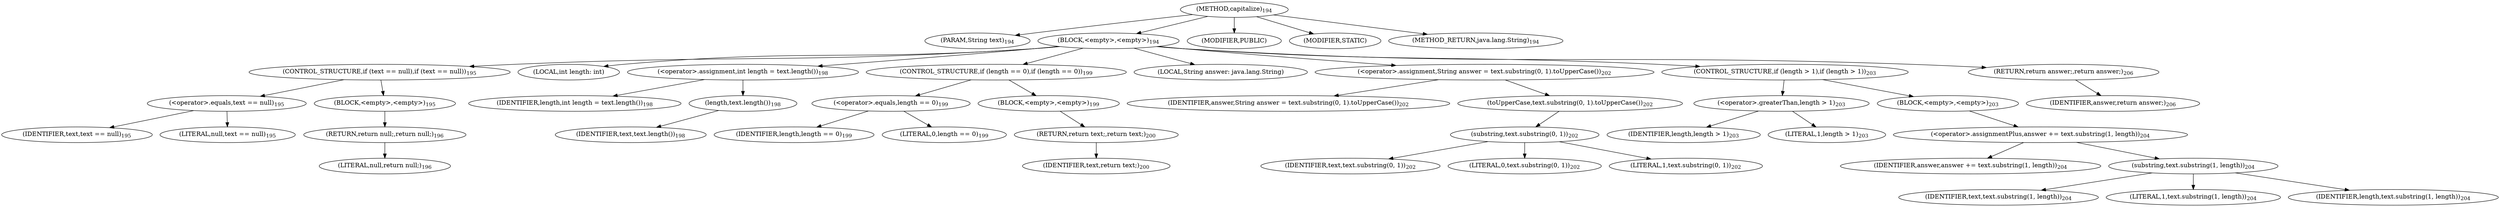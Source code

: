 digraph "capitalize" {  
"425" [label = <(METHOD,capitalize)<SUB>194</SUB>> ]
"426" [label = <(PARAM,String text)<SUB>194</SUB>> ]
"427" [label = <(BLOCK,&lt;empty&gt;,&lt;empty&gt;)<SUB>194</SUB>> ]
"428" [label = <(CONTROL_STRUCTURE,if (text == null),if (text == null))<SUB>195</SUB>> ]
"429" [label = <(&lt;operator&gt;.equals,text == null)<SUB>195</SUB>> ]
"430" [label = <(IDENTIFIER,text,text == null)<SUB>195</SUB>> ]
"431" [label = <(LITERAL,null,text == null)<SUB>195</SUB>> ]
"432" [label = <(BLOCK,&lt;empty&gt;,&lt;empty&gt;)<SUB>195</SUB>> ]
"433" [label = <(RETURN,return null;,return null;)<SUB>196</SUB>> ]
"434" [label = <(LITERAL,null,return null;)<SUB>196</SUB>> ]
"435" [label = <(LOCAL,int length: int)> ]
"436" [label = <(&lt;operator&gt;.assignment,int length = text.length())<SUB>198</SUB>> ]
"437" [label = <(IDENTIFIER,length,int length = text.length())<SUB>198</SUB>> ]
"438" [label = <(length,text.length())<SUB>198</SUB>> ]
"439" [label = <(IDENTIFIER,text,text.length())<SUB>198</SUB>> ]
"440" [label = <(CONTROL_STRUCTURE,if (length == 0),if (length == 0))<SUB>199</SUB>> ]
"441" [label = <(&lt;operator&gt;.equals,length == 0)<SUB>199</SUB>> ]
"442" [label = <(IDENTIFIER,length,length == 0)<SUB>199</SUB>> ]
"443" [label = <(LITERAL,0,length == 0)<SUB>199</SUB>> ]
"444" [label = <(BLOCK,&lt;empty&gt;,&lt;empty&gt;)<SUB>199</SUB>> ]
"445" [label = <(RETURN,return text;,return text;)<SUB>200</SUB>> ]
"446" [label = <(IDENTIFIER,text,return text;)<SUB>200</SUB>> ]
"447" [label = <(LOCAL,String answer: java.lang.String)> ]
"448" [label = <(&lt;operator&gt;.assignment,String answer = text.substring(0, 1).toUpperCase())<SUB>202</SUB>> ]
"449" [label = <(IDENTIFIER,answer,String answer = text.substring(0, 1).toUpperCase())<SUB>202</SUB>> ]
"450" [label = <(toUpperCase,text.substring(0, 1).toUpperCase())<SUB>202</SUB>> ]
"451" [label = <(substring,text.substring(0, 1))<SUB>202</SUB>> ]
"452" [label = <(IDENTIFIER,text,text.substring(0, 1))<SUB>202</SUB>> ]
"453" [label = <(LITERAL,0,text.substring(0, 1))<SUB>202</SUB>> ]
"454" [label = <(LITERAL,1,text.substring(0, 1))<SUB>202</SUB>> ]
"455" [label = <(CONTROL_STRUCTURE,if (length &gt; 1),if (length &gt; 1))<SUB>203</SUB>> ]
"456" [label = <(&lt;operator&gt;.greaterThan,length &gt; 1)<SUB>203</SUB>> ]
"457" [label = <(IDENTIFIER,length,length &gt; 1)<SUB>203</SUB>> ]
"458" [label = <(LITERAL,1,length &gt; 1)<SUB>203</SUB>> ]
"459" [label = <(BLOCK,&lt;empty&gt;,&lt;empty&gt;)<SUB>203</SUB>> ]
"460" [label = <(&lt;operator&gt;.assignmentPlus,answer += text.substring(1, length))<SUB>204</SUB>> ]
"461" [label = <(IDENTIFIER,answer,answer += text.substring(1, length))<SUB>204</SUB>> ]
"462" [label = <(substring,text.substring(1, length))<SUB>204</SUB>> ]
"463" [label = <(IDENTIFIER,text,text.substring(1, length))<SUB>204</SUB>> ]
"464" [label = <(LITERAL,1,text.substring(1, length))<SUB>204</SUB>> ]
"465" [label = <(IDENTIFIER,length,text.substring(1, length))<SUB>204</SUB>> ]
"466" [label = <(RETURN,return answer;,return answer;)<SUB>206</SUB>> ]
"467" [label = <(IDENTIFIER,answer,return answer;)<SUB>206</SUB>> ]
"468" [label = <(MODIFIER,PUBLIC)> ]
"469" [label = <(MODIFIER,STATIC)> ]
"470" [label = <(METHOD_RETURN,java.lang.String)<SUB>194</SUB>> ]
  "425" -> "426" 
  "425" -> "427" 
  "425" -> "468" 
  "425" -> "469" 
  "425" -> "470" 
  "427" -> "428" 
  "427" -> "435" 
  "427" -> "436" 
  "427" -> "440" 
  "427" -> "447" 
  "427" -> "448" 
  "427" -> "455" 
  "427" -> "466" 
  "428" -> "429" 
  "428" -> "432" 
  "429" -> "430" 
  "429" -> "431" 
  "432" -> "433" 
  "433" -> "434" 
  "436" -> "437" 
  "436" -> "438" 
  "438" -> "439" 
  "440" -> "441" 
  "440" -> "444" 
  "441" -> "442" 
  "441" -> "443" 
  "444" -> "445" 
  "445" -> "446" 
  "448" -> "449" 
  "448" -> "450" 
  "450" -> "451" 
  "451" -> "452" 
  "451" -> "453" 
  "451" -> "454" 
  "455" -> "456" 
  "455" -> "459" 
  "456" -> "457" 
  "456" -> "458" 
  "459" -> "460" 
  "460" -> "461" 
  "460" -> "462" 
  "462" -> "463" 
  "462" -> "464" 
  "462" -> "465" 
  "466" -> "467" 
}
